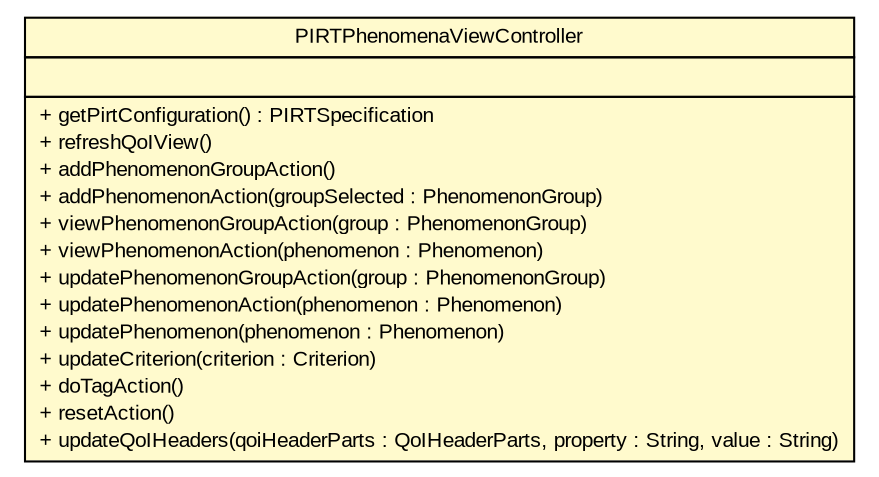 #!/usr/local/bin/dot
#
# Class diagram 
# Generated by UMLGraph version R5_6-24-gf6e263 (http://www.umlgraph.org/)
#

digraph G {
	edge [fontname="arial",fontsize=10,labelfontname="arial",labelfontsize=10];
	node [fontname="arial",fontsize=10,shape=plaintext];
	nodesep=0.25;
	ranksep=0.5;
	// gov.sandia.cf.parts.ui.pirt.PIRTPhenomenaViewController
	c334680 [label=<<table title="gov.sandia.cf.parts.ui.pirt.PIRTPhenomenaViewController" border="0" cellborder="1" cellspacing="0" cellpadding="2" port="p" bgcolor="lemonChiffon" href="./PIRTPhenomenaViewController.html">
		<tr><td><table border="0" cellspacing="0" cellpadding="1">
<tr><td align="center" balign="center"> PIRTPhenomenaViewController </td></tr>
		</table></td></tr>
		<tr><td><table border="0" cellspacing="0" cellpadding="1">
<tr><td align="left" balign="left">  </td></tr>
		</table></td></tr>
		<tr><td><table border="0" cellspacing="0" cellpadding="1">
<tr><td align="left" balign="left"> + getPirtConfiguration() : PIRTSpecification </td></tr>
<tr><td align="left" balign="left"> + refreshQoIView() </td></tr>
<tr><td align="left" balign="left"> + addPhenomenonGroupAction() </td></tr>
<tr><td align="left" balign="left"> + addPhenomenonAction(groupSelected : PhenomenonGroup) </td></tr>
<tr><td align="left" balign="left"> + viewPhenomenonGroupAction(group : PhenomenonGroup) </td></tr>
<tr><td align="left" balign="left"> + viewPhenomenonAction(phenomenon : Phenomenon) </td></tr>
<tr><td align="left" balign="left"> + updatePhenomenonGroupAction(group : PhenomenonGroup) </td></tr>
<tr><td align="left" balign="left"> + updatePhenomenonAction(phenomenon : Phenomenon) </td></tr>
<tr><td align="left" balign="left"> + updatePhenomenon(phenomenon : Phenomenon) </td></tr>
<tr><td align="left" balign="left"> + updateCriterion(criterion : Criterion) </td></tr>
<tr><td align="left" balign="left"> + doTagAction() </td></tr>
<tr><td align="left" balign="left"> + resetAction() </td></tr>
<tr><td align="left" balign="left"> + updateQoIHeaders(qoiHeaderParts : QoIHeaderParts, property : String, value : String) </td></tr>
		</table></td></tr>
		</table>>, URL="./PIRTPhenomenaViewController.html", fontname="arial", fontcolor="black", fontsize=10.0];
}

